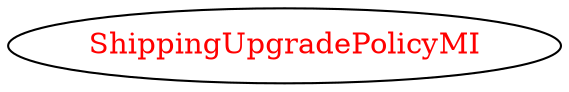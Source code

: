 digraph dependencyGraph {
 concentrate=true;
 ranksep="2.0";
 rankdir="LR"; 
 splines="ortho";
"ShippingUpgradePolicyMI" [fontcolor="red"];
}